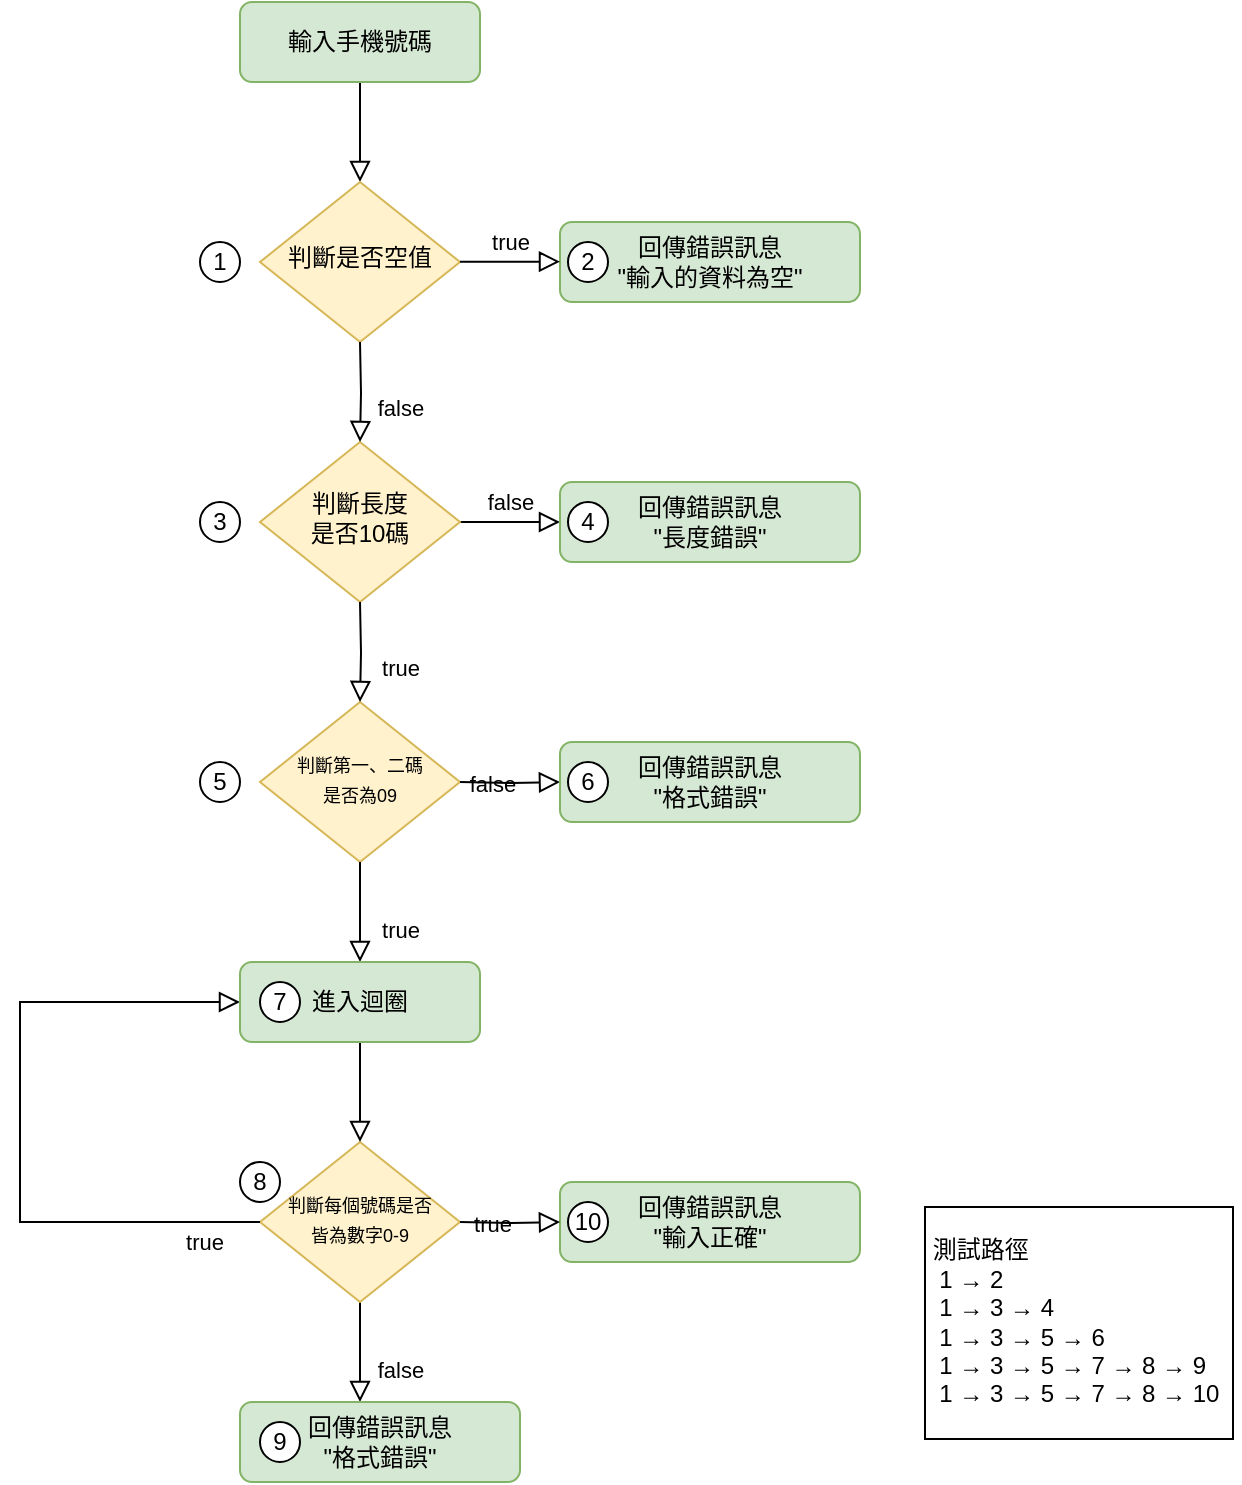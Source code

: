<mxfile version="14.6.13" type="device"><diagram id="C5RBs43oDa-KdzZeNtuy" name="Page-1"><mxGraphModel dx="652" dy="422" grid="1" gridSize="10" guides="1" tooltips="1" connect="1" arrows="1" fold="1" page="1" pageScale="1" pageWidth="827" pageHeight="1169" math="0" shadow="0"><root><mxCell id="WIyWlLk6GJQsqaUBKTNV-0"/><mxCell id="WIyWlLk6GJQsqaUBKTNV-1" parent="WIyWlLk6GJQsqaUBKTNV-0"/><mxCell id="WIyWlLk6GJQsqaUBKTNV-2" value="" style="rounded=0;html=1;jettySize=auto;orthogonalLoop=1;fontSize=11;endArrow=block;endFill=0;endSize=8;strokeWidth=1;shadow=0;labelBackgroundColor=none;edgeStyle=orthogonalEdgeStyle;" parent="WIyWlLk6GJQsqaUBKTNV-1" source="WIyWlLk6GJQsqaUBKTNV-3" target="WIyWlLk6GJQsqaUBKTNV-6" edge="1"><mxGeometry relative="1" as="geometry"/></mxCell><mxCell id="WIyWlLk6GJQsqaUBKTNV-3" value="輸入手機號碼" style="rounded=1;whiteSpace=wrap;html=1;fontSize=12;glass=0;strokeWidth=1;shadow=0;fillColor=#d5e8d4;strokeColor=#82b366;" parent="WIyWlLk6GJQsqaUBKTNV-1" vertex="1"><mxGeometry x="160" y="80" width="120" height="40" as="geometry"/></mxCell><mxCell id="WIyWlLk6GJQsqaUBKTNV-6" value="判斷是否空值" style="rhombus;whiteSpace=wrap;html=1;shadow=0;fontFamily=Helvetica;fontSize=12;align=center;strokeWidth=1;spacing=6;spacingTop=-4;fillColor=#fff2cc;strokeColor=#d6b656;" parent="WIyWlLk6GJQsqaUBKTNV-1" vertex="1"><mxGeometry x="170" y="170" width="100" height="80" as="geometry"/></mxCell><mxCell id="WIyWlLk6GJQsqaUBKTNV-7" value="回傳錯誤訊息&lt;br&gt;&quot;輸入的資料為空&quot;" style="rounded=1;whiteSpace=wrap;html=1;fontSize=12;glass=0;strokeWidth=1;shadow=0;fillColor=#d5e8d4;strokeColor=#82b366;" parent="WIyWlLk6GJQsqaUBKTNV-1" vertex="1"><mxGeometry x="320" y="190" width="150" height="40" as="geometry"/></mxCell><mxCell id="WIyWlLk6GJQsqaUBKTNV-8" value="false" style="rounded=0;html=1;jettySize=auto;orthogonalLoop=1;fontSize=11;endArrow=block;endFill=0;endSize=8;strokeWidth=1;shadow=0;labelBackgroundColor=none;edgeStyle=orthogonalEdgeStyle;exitX=0.5;exitY=1;exitDx=0;exitDy=0;exitPerimeter=0;" parent="WIyWlLk6GJQsqaUBKTNV-1" target="WIyWlLk6GJQsqaUBKTNV-11" edge="1"><mxGeometry x="0.333" y="20" relative="1" as="geometry"><mxPoint as="offset"/><mxPoint x="220" y="730" as="sourcePoint"/><Array as="points"><mxPoint x="220" y="770"/><mxPoint x="220" y="770"/></Array></mxGeometry></mxCell><mxCell id="WIyWlLk6GJQsqaUBKTNV-9" value="false" style="edgeStyle=orthogonalEdgeStyle;rounded=0;html=1;jettySize=auto;orthogonalLoop=1;fontSize=11;endArrow=block;endFill=0;endSize=8;strokeWidth=1;shadow=0;labelBackgroundColor=none;" parent="WIyWlLk6GJQsqaUBKTNV-1" source="WIyWlLk6GJQsqaUBKTNV-10" target="WIyWlLk6GJQsqaUBKTNV-12" edge="1"><mxGeometry y="10" relative="1" as="geometry"><mxPoint as="offset"/></mxGeometry></mxCell><mxCell id="WIyWlLk6GJQsqaUBKTNV-10" value="判斷長度&lt;br&gt;是否10碼" style="rhombus;whiteSpace=wrap;html=1;shadow=0;fontFamily=Helvetica;fontSize=12;align=center;strokeWidth=1;spacing=6;spacingTop=-4;fillColor=#fff2cc;strokeColor=#d6b656;" parent="WIyWlLk6GJQsqaUBKTNV-1" vertex="1"><mxGeometry x="170" y="300" width="100" height="80" as="geometry"/></mxCell><mxCell id="WIyWlLk6GJQsqaUBKTNV-11" value="回傳錯誤訊息&lt;br&gt;&quot;格式錯誤&quot;" style="rounded=1;whiteSpace=wrap;html=1;fontSize=12;glass=0;strokeWidth=1;shadow=0;fillColor=#d5e8d4;strokeColor=#82b366;" parent="WIyWlLk6GJQsqaUBKTNV-1" vertex="1"><mxGeometry x="160" y="780" width="140" height="40" as="geometry"/></mxCell><mxCell id="WIyWlLk6GJQsqaUBKTNV-12" value="回傳錯誤訊息&lt;br&gt;&quot;長度錯誤&quot;" style="rounded=1;whiteSpace=wrap;html=1;fontSize=12;glass=0;strokeWidth=1;shadow=0;fillColor=#d5e8d4;strokeColor=#82b366;" parent="WIyWlLk6GJQsqaUBKTNV-1" vertex="1"><mxGeometry x="320" y="320" width="150" height="40" as="geometry"/></mxCell><mxCell id="4y3r99vegQgZiO8xR9hq-0" value="false" style="rounded=0;html=1;jettySize=auto;orthogonalLoop=1;fontSize=11;endArrow=block;endFill=0;endSize=8;strokeWidth=1;shadow=0;labelBackgroundColor=none;edgeStyle=orthogonalEdgeStyle;entryX=0.5;entryY=0;entryDx=0;entryDy=0;" edge="1" parent="WIyWlLk6GJQsqaUBKTNV-1" target="WIyWlLk6GJQsqaUBKTNV-10"><mxGeometry x="0.333" y="20" relative="1" as="geometry"><mxPoint as="offset"/><mxPoint x="220" y="250" as="sourcePoint"/><mxPoint x="219.83" y="290" as="targetPoint"/><Array as="points"/></mxGeometry></mxCell><mxCell id="4y3r99vegQgZiO8xR9hq-1" value="true" style="edgeStyle=orthogonalEdgeStyle;rounded=0;html=1;jettySize=auto;orthogonalLoop=1;fontSize=11;endArrow=block;endFill=0;endSize=8;strokeWidth=1;shadow=0;labelBackgroundColor=none;" edge="1" parent="WIyWlLk6GJQsqaUBKTNV-1"><mxGeometry y="10" relative="1" as="geometry"><mxPoint as="offset"/><mxPoint x="270" y="209.83" as="sourcePoint"/><mxPoint x="320" y="209.83" as="targetPoint"/></mxGeometry></mxCell><mxCell id="4y3r99vegQgZiO8xR9hq-8" value="&lt;font style=&quot;font-size: 9px&quot;&gt;判斷第一、二碼&lt;br&gt;是否為09&lt;/font&gt;" style="rhombus;whiteSpace=wrap;html=1;shadow=0;fontFamily=Helvetica;fontSize=12;align=center;strokeWidth=1;spacing=6;spacingTop=-4;fillColor=#fff2cc;strokeColor=#d6b656;" vertex="1" parent="WIyWlLk6GJQsqaUBKTNV-1"><mxGeometry x="170" y="430" width="100" height="80" as="geometry"/></mxCell><mxCell id="4y3r99vegQgZiO8xR9hq-9" value="true" style="rounded=0;html=1;jettySize=auto;orthogonalLoop=1;fontSize=11;endArrow=block;endFill=0;endSize=8;strokeWidth=1;shadow=0;labelBackgroundColor=none;edgeStyle=orthogonalEdgeStyle;entryX=0.5;entryY=0;entryDx=0;entryDy=0;" edge="1" parent="WIyWlLk6GJQsqaUBKTNV-1" target="4y3r99vegQgZiO8xR9hq-8"><mxGeometry x="0.333" y="20" relative="1" as="geometry"><mxPoint as="offset"/><mxPoint x="220" y="380" as="sourcePoint"/><mxPoint x="219.83" y="420" as="targetPoint"/><Array as="points"/></mxGeometry></mxCell><mxCell id="4y3r99vegQgZiO8xR9hq-12" value="&lt;font style=&quot;font-size: 9px&quot;&gt;判斷每個號碼是否&lt;br&gt;皆為數字0-9&lt;br&gt;&lt;/font&gt;" style="rhombus;whiteSpace=wrap;html=1;shadow=0;fontFamily=Helvetica;fontSize=12;align=center;strokeWidth=1;spacing=6;spacingTop=-4;fillColor=#fff2cc;strokeColor=#d6b656;" vertex="1" parent="WIyWlLk6GJQsqaUBKTNV-1"><mxGeometry x="170" y="650" width="100" height="80" as="geometry"/></mxCell><mxCell id="4y3r99vegQgZiO8xR9hq-13" value="true" style="rounded=0;html=1;jettySize=auto;orthogonalLoop=1;fontSize=11;endArrow=block;endFill=0;endSize=8;strokeWidth=1;shadow=0;labelBackgroundColor=none;edgeStyle=orthogonalEdgeStyle;" edge="1" parent="WIyWlLk6GJQsqaUBKTNV-1"><mxGeometry x="0.333" y="20" relative="1" as="geometry"><mxPoint as="offset"/><mxPoint x="220" y="510" as="sourcePoint"/><mxPoint x="220" y="560" as="targetPoint"/><Array as="points"><mxPoint x="220" y="530"/></Array></mxGeometry></mxCell><mxCell id="4y3r99vegQgZiO8xR9hq-14" value="true" style="edgeStyle=orthogonalEdgeStyle;rounded=0;html=1;jettySize=auto;orthogonalLoop=1;fontSize=11;endArrow=block;endFill=0;endSize=8;strokeWidth=1;shadow=0;labelBackgroundColor=none;entryX=0;entryY=0.5;entryDx=0;entryDy=0;" edge="1" parent="WIyWlLk6GJQsqaUBKTNV-1" target="4y3r99vegQgZiO8xR9hq-35"><mxGeometry x="-0.833" y="10" relative="1" as="geometry"><mxPoint as="offset"/><mxPoint x="170" y="690" as="sourcePoint"/><mxPoint x="220" y="620" as="targetPoint"/><Array as="points"><mxPoint x="50" y="690"/><mxPoint x="50" y="580"/></Array></mxGeometry></mxCell><mxCell id="4y3r99vegQgZiO8xR9hq-21" value="1" style="ellipse;whiteSpace=wrap;html=1;aspect=fixed;" vertex="1" parent="WIyWlLk6GJQsqaUBKTNV-1"><mxGeometry x="140" y="200" width="20" height="20" as="geometry"/></mxCell><mxCell id="4y3r99vegQgZiO8xR9hq-24" value="3" style="ellipse;whiteSpace=wrap;html=1;aspect=fixed;" vertex="1" parent="WIyWlLk6GJQsqaUBKTNV-1"><mxGeometry x="140" y="330" width="20" height="20" as="geometry"/></mxCell><mxCell id="4y3r99vegQgZiO8xR9hq-25" value="5" style="ellipse;whiteSpace=wrap;html=1;aspect=fixed;" vertex="1" parent="WIyWlLk6GJQsqaUBKTNV-1"><mxGeometry x="140" y="460" width="20" height="20" as="geometry"/></mxCell><mxCell id="4y3r99vegQgZiO8xR9hq-26" value="2" style="ellipse;whiteSpace=wrap;html=1;aspect=fixed;" vertex="1" parent="WIyWlLk6GJQsqaUBKTNV-1"><mxGeometry x="324" y="200" width="20" height="20" as="geometry"/></mxCell><mxCell id="4y3r99vegQgZiO8xR9hq-27" value="4" style="ellipse;whiteSpace=wrap;html=1;aspect=fixed;" vertex="1" parent="WIyWlLk6GJQsqaUBKTNV-1"><mxGeometry x="324" y="330" width="20" height="20" as="geometry"/></mxCell><mxCell id="4y3r99vegQgZiO8xR9hq-28" value="false" style="edgeStyle=orthogonalEdgeStyle;rounded=0;html=1;jettySize=auto;orthogonalLoop=1;fontSize=11;endArrow=block;endFill=0;endSize=8;strokeWidth=1;shadow=0;labelBackgroundColor=none;" edge="1" parent="WIyWlLk6GJQsqaUBKTNV-1" target="4y3r99vegQgZiO8xR9hq-29"><mxGeometry y="10" relative="1" as="geometry"><mxPoint as="offset"/><mxPoint x="270" y="470" as="sourcePoint"/></mxGeometry></mxCell><mxCell id="4y3r99vegQgZiO8xR9hq-29" value="回傳錯誤訊息&lt;br&gt;&quot;格式錯誤&quot;" style="rounded=1;whiteSpace=wrap;html=1;fontSize=12;glass=0;strokeWidth=1;shadow=0;fillColor=#d5e8d4;strokeColor=#82b366;" vertex="1" parent="WIyWlLk6GJQsqaUBKTNV-1"><mxGeometry x="320" y="450" width="150" height="40" as="geometry"/></mxCell><mxCell id="4y3r99vegQgZiO8xR9hq-30" value="6" style="ellipse;whiteSpace=wrap;html=1;aspect=fixed;" vertex="1" parent="WIyWlLk6GJQsqaUBKTNV-1"><mxGeometry x="324" y="460" width="20" height="20" as="geometry"/></mxCell><mxCell id="4y3r99vegQgZiO8xR9hq-34" value="" style="rounded=0;html=1;jettySize=auto;orthogonalLoop=1;fontSize=11;endArrow=block;endFill=0;endSize=8;strokeWidth=1;shadow=0;labelBackgroundColor=none;edgeStyle=orthogonalEdgeStyle;" edge="1" parent="WIyWlLk6GJQsqaUBKTNV-1" source="4y3r99vegQgZiO8xR9hq-35"><mxGeometry relative="1" as="geometry"><mxPoint x="220.0" y="650" as="targetPoint"/></mxGeometry></mxCell><mxCell id="4y3r99vegQgZiO8xR9hq-35" value="進入迴圈" style="rounded=1;whiteSpace=wrap;html=1;fontSize=12;glass=0;strokeWidth=1;shadow=0;fillColor=#d5e8d4;strokeColor=#82b366;" vertex="1" parent="WIyWlLk6GJQsqaUBKTNV-1"><mxGeometry x="160" y="560" width="120" height="40" as="geometry"/></mxCell><mxCell id="4y3r99vegQgZiO8xR9hq-36" value="7" style="ellipse;whiteSpace=wrap;html=1;aspect=fixed;" vertex="1" parent="WIyWlLk6GJQsqaUBKTNV-1"><mxGeometry x="170" y="570" width="20" height="20" as="geometry"/></mxCell><mxCell id="4y3r99vegQgZiO8xR9hq-37" value="8" style="ellipse;whiteSpace=wrap;html=1;aspect=fixed;" vertex="1" parent="WIyWlLk6GJQsqaUBKTNV-1"><mxGeometry x="160" y="660" width="20" height="20" as="geometry"/></mxCell><mxCell id="4y3r99vegQgZiO8xR9hq-38" value="9" style="ellipse;whiteSpace=wrap;html=1;aspect=fixed;" vertex="1" parent="WIyWlLk6GJQsqaUBKTNV-1"><mxGeometry x="170" y="790" width="20" height="20" as="geometry"/></mxCell><mxCell id="4y3r99vegQgZiO8xR9hq-45" value="回傳錯誤訊息&lt;br&gt;&quot;輸入正確&quot;" style="rounded=1;whiteSpace=wrap;html=1;fontSize=12;glass=0;strokeWidth=1;shadow=0;fillColor=#d5e8d4;strokeColor=#82b366;" vertex="1" parent="WIyWlLk6GJQsqaUBKTNV-1"><mxGeometry x="320" y="670" width="150" height="40" as="geometry"/></mxCell><mxCell id="4y3r99vegQgZiO8xR9hq-46" value="true" style="edgeStyle=orthogonalEdgeStyle;rounded=0;html=1;jettySize=auto;orthogonalLoop=1;fontSize=11;endArrow=block;endFill=0;endSize=8;strokeWidth=1;shadow=0;labelBackgroundColor=none;entryX=0;entryY=0.5;entryDx=0;entryDy=0;" edge="1" parent="WIyWlLk6GJQsqaUBKTNV-1" target="4y3r99vegQgZiO8xR9hq-45"><mxGeometry y="10" relative="1" as="geometry"><mxPoint as="offset"/><mxPoint x="270" y="690" as="sourcePoint"/><mxPoint x="310" y="689.83" as="targetPoint"/><Array as="points"/></mxGeometry></mxCell><mxCell id="4y3r99vegQgZiO8xR9hq-47" value="10" style="ellipse;whiteSpace=wrap;html=1;aspect=fixed;" vertex="1" parent="WIyWlLk6GJQsqaUBKTNV-1"><mxGeometry x="324" y="680" width="20" height="20" as="geometry"/></mxCell><mxCell id="4y3r99vegQgZiO8xR9hq-54" value="&lt;font style=&quot;font-size: 12px&quot;&gt;&amp;nbsp; &lt;br&gt;&amp;nbsp;測試路徑&lt;br&gt;&amp;nbsp; 1 → 2&lt;br&gt;&amp;nbsp; 1&amp;nbsp;→&amp;nbsp;3&amp;nbsp;→&amp;nbsp;4&lt;br&gt;&amp;nbsp; 1&amp;nbsp;→&amp;nbsp;3&amp;nbsp;→&amp;nbsp;5&amp;nbsp;→ 6&lt;br&gt;&amp;nbsp; 1&amp;nbsp;→&amp;nbsp;3&amp;nbsp;→&amp;nbsp;5&amp;nbsp;→&amp;nbsp;7&amp;nbsp;→&amp;nbsp;8&amp;nbsp;→&amp;nbsp;9&lt;br&gt;&amp;nbsp; 1&amp;nbsp;→&amp;nbsp;3&amp;nbsp;→&amp;nbsp;5&amp;nbsp;→&amp;nbsp;7&amp;nbsp;→&amp;nbsp;8&amp;nbsp;→&amp;nbsp;10&amp;nbsp;&amp;nbsp;&lt;br&gt;&lt;br&gt;&lt;/font&gt;" style="text;html=1;strokeColor=none;fillColor=none;align=left;verticalAlign=middle;whiteSpace=wrap;rounded=0;labelBackgroundColor=#ffffff;labelBorderColor=#000000;" vertex="1" parent="WIyWlLk6GJQsqaUBKTNV-1"><mxGeometry x="500" y="670" width="160" height="140" as="geometry"/></mxCell></root></mxGraphModel></diagram></mxfile>